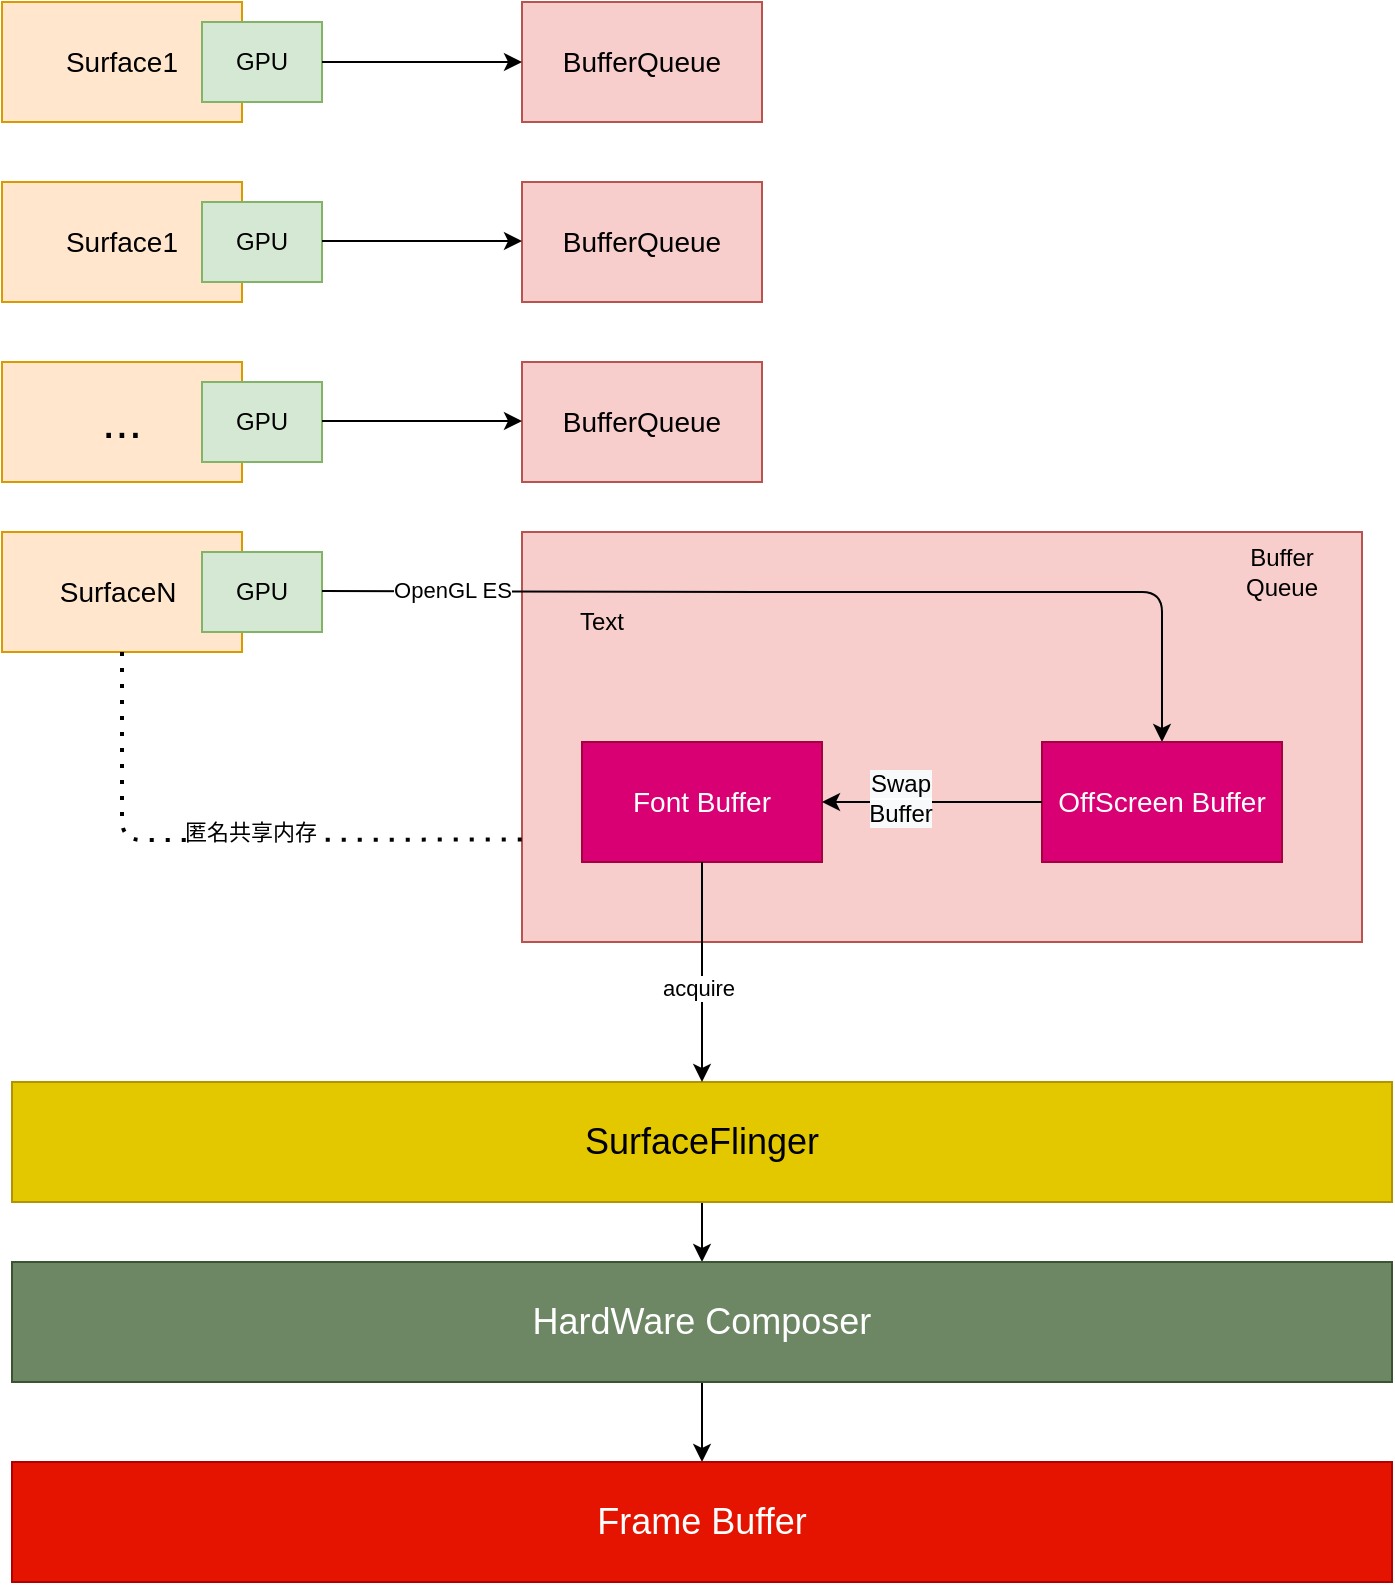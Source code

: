<mxfile version="14.8.4" type="github">
  <diagram id="eoUAy3H3YS8sCVk5hl4_" name="第 1 页">
    <mxGraphModel dx="2000" dy="1162" grid="1" gridSize="10" guides="1" tooltips="1" connect="1" arrows="1" fold="1" page="1" pageScale="1" pageWidth="827" pageHeight="1169" math="0" shadow="0">
      <root>
        <mxCell id="0" />
        <mxCell id="1" parent="0" />
        <mxCell id="vCIHvUeYEsXFyzLJUBQO-1" value="&lt;font style=&quot;font-size: 14px&quot;&gt;Surface1&lt;/font&gt;" style="rounded=0;whiteSpace=wrap;html=1;fillColor=#ffe6cc;strokeColor=#d79b00;" vertex="1" parent="1">
          <mxGeometry x="110" y="260" width="120" height="60" as="geometry" />
        </mxCell>
        <mxCell id="vCIHvUeYEsXFyzLJUBQO-2" value="&lt;font style=&quot;font-size: 14px&quot;&gt;Surface1&lt;/font&gt;" style="rounded=0;whiteSpace=wrap;html=1;fillColor=#ffe6cc;strokeColor=#d79b00;" vertex="1" parent="1">
          <mxGeometry x="110" y="350" width="120" height="60" as="geometry" />
        </mxCell>
        <mxCell id="vCIHvUeYEsXFyzLJUBQO-3" value="&lt;font style=&quot;font-size: 24px&quot;&gt;...&lt;/font&gt;" style="rounded=0;whiteSpace=wrap;html=1;fillColor=#ffe6cc;strokeColor=#d79b00;" vertex="1" parent="1">
          <mxGeometry x="110" y="440" width="120" height="60" as="geometry" />
        </mxCell>
        <mxCell id="vCIHvUeYEsXFyzLJUBQO-4" value="&lt;font style=&quot;font-size: 14px&quot;&gt;SurfaceN&lt;span style=&quot;white-space: pre&quot;&gt;	&lt;/span&gt;&lt;/font&gt;" style="rounded=0;whiteSpace=wrap;html=1;fillColor=#ffe6cc;strokeColor=#d79b00;" vertex="1" parent="1">
          <mxGeometry x="110" y="525" width="120" height="60" as="geometry" />
        </mxCell>
        <mxCell id="vCIHvUeYEsXFyzLJUBQO-5" value="GPU" style="rounded=0;whiteSpace=wrap;html=1;fillColor=#d5e8d4;strokeColor=#82b366;" vertex="1" parent="1">
          <mxGeometry x="210" y="270" width="60" height="40" as="geometry" />
        </mxCell>
        <mxCell id="vCIHvUeYEsXFyzLJUBQO-6" value="GPU" style="rounded=0;whiteSpace=wrap;html=1;fillColor=#d5e8d4;strokeColor=#82b366;" vertex="1" parent="1">
          <mxGeometry x="210" y="360" width="60" height="40" as="geometry" />
        </mxCell>
        <mxCell id="vCIHvUeYEsXFyzLJUBQO-7" value="GPU" style="rounded=0;whiteSpace=wrap;html=1;fillColor=#d5e8d4;strokeColor=#82b366;" vertex="1" parent="1">
          <mxGeometry x="210" y="450" width="60" height="40" as="geometry" />
        </mxCell>
        <mxCell id="vCIHvUeYEsXFyzLJUBQO-8" value="GPU" style="rounded=0;whiteSpace=wrap;html=1;fillColor=#d5e8d4;strokeColor=#82b366;" vertex="1" parent="1">
          <mxGeometry x="210" y="535" width="60" height="40" as="geometry" />
        </mxCell>
        <mxCell id="vCIHvUeYEsXFyzLJUBQO-9" value="&lt;font style=&quot;font-size: 14px&quot;&gt;BufferQueue&lt;/font&gt;" style="rounded=0;whiteSpace=wrap;html=1;fillColor=#f8cecc;strokeColor=#b85450;" vertex="1" parent="1">
          <mxGeometry x="370" y="260" width="120" height="60" as="geometry" />
        </mxCell>
        <mxCell id="vCIHvUeYEsXFyzLJUBQO-10" value="" style="rounded=0;whiteSpace=wrap;html=1;fillColor=#f8cecc;strokeColor=#b85450;" vertex="1" parent="1">
          <mxGeometry x="370" y="525" width="420" height="205" as="geometry" />
        </mxCell>
        <mxCell id="vCIHvUeYEsXFyzLJUBQO-11" value="&lt;font style=&quot;font-size: 14px&quot;&gt;BufferQueue&lt;/font&gt;" style="rounded=0;whiteSpace=wrap;html=1;fillColor=#f8cecc;strokeColor=#b85450;" vertex="1" parent="1">
          <mxGeometry x="370" y="440" width="120" height="60" as="geometry" />
        </mxCell>
        <mxCell id="vCIHvUeYEsXFyzLJUBQO-12" value="&lt;font style=&quot;font-size: 14px&quot;&gt;BufferQueue&lt;/font&gt;" style="rounded=0;whiteSpace=wrap;html=1;fillColor=#f8cecc;strokeColor=#b85450;" vertex="1" parent="1">
          <mxGeometry x="370" y="350" width="120" height="60" as="geometry" />
        </mxCell>
        <mxCell id="vCIHvUeYEsXFyzLJUBQO-13" value="" style="endArrow=classic;html=1;exitX=1;exitY=0.5;exitDx=0;exitDy=0;entryX=0;entryY=0.5;entryDx=0;entryDy=0;" edge="1" parent="1" source="vCIHvUeYEsXFyzLJUBQO-5" target="vCIHvUeYEsXFyzLJUBQO-9">
          <mxGeometry width="50" height="50" relative="1" as="geometry">
            <mxPoint x="390" y="600" as="sourcePoint" />
            <mxPoint x="440" y="550" as="targetPoint" />
          </mxGeometry>
        </mxCell>
        <mxCell id="vCIHvUeYEsXFyzLJUBQO-14" value="" style="endArrow=classic;html=1;exitX=1;exitY=0.5;exitDx=0;exitDy=0;entryX=0;entryY=0.5;entryDx=0;entryDy=0;" edge="1" parent="1">
          <mxGeometry width="50" height="50" relative="1" as="geometry">
            <mxPoint x="270" y="379.5" as="sourcePoint" />
            <mxPoint x="370" y="379.5" as="targetPoint" />
          </mxGeometry>
        </mxCell>
        <mxCell id="vCIHvUeYEsXFyzLJUBQO-15" value="" style="endArrow=classic;html=1;exitX=1;exitY=0.5;exitDx=0;exitDy=0;entryX=0;entryY=0.5;entryDx=0;entryDy=0;" edge="1" parent="1">
          <mxGeometry width="50" height="50" relative="1" as="geometry">
            <mxPoint x="270" y="469.5" as="sourcePoint" />
            <mxPoint x="370" y="469.5" as="targetPoint" />
          </mxGeometry>
        </mxCell>
        <mxCell id="vCIHvUeYEsXFyzLJUBQO-16" value="" style="endArrow=classic;html=1;exitX=1;exitY=0.5;exitDx=0;exitDy=0;entryX=0.5;entryY=0;entryDx=0;entryDy=0;" edge="1" parent="1" target="vCIHvUeYEsXFyzLJUBQO-18">
          <mxGeometry width="50" height="50" relative="1" as="geometry">
            <mxPoint x="270" y="554.5" as="sourcePoint" />
            <mxPoint x="370" y="554.5" as="targetPoint" />
            <Array as="points">
              <mxPoint x="500" y="555" />
              <mxPoint x="690" y="555" />
            </Array>
          </mxGeometry>
        </mxCell>
        <mxCell id="vCIHvUeYEsXFyzLJUBQO-21" value="OpenGL ES" style="edgeLabel;html=1;align=center;verticalAlign=middle;resizable=0;points=[];" vertex="1" connectable="0" parent="vCIHvUeYEsXFyzLJUBQO-16">
          <mxGeometry x="-0.737" y="1" relative="1" as="geometry">
            <mxPoint as="offset" />
          </mxGeometry>
        </mxCell>
        <mxCell id="vCIHvUeYEsXFyzLJUBQO-17" value="&lt;font style=&quot;font-size: 14px&quot;&gt;Font Buffer&lt;/font&gt;" style="rounded=0;whiteSpace=wrap;html=1;fillColor=#d80073;strokeColor=#A50040;fontColor=#ffffff;" vertex="1" parent="1">
          <mxGeometry x="400" y="630" width="120" height="60" as="geometry" />
        </mxCell>
        <mxCell id="vCIHvUeYEsXFyzLJUBQO-18" value="&lt;font style=&quot;font-size: 14px&quot;&gt;OffScreen Buffer&lt;/font&gt;" style="rounded=0;whiteSpace=wrap;html=1;fillColor=#d80073;strokeColor=#A50040;fontColor=#ffffff;" vertex="1" parent="1">
          <mxGeometry x="630" y="630" width="120" height="60" as="geometry" />
        </mxCell>
        <mxCell id="vCIHvUeYEsXFyzLJUBQO-19" value="" style="endArrow=classic;html=1;exitX=0;exitY=0.5;exitDx=0;exitDy=0;entryX=1;entryY=0.5;entryDx=0;entryDy=0;" edge="1" parent="1" source="vCIHvUeYEsXFyzLJUBQO-18" target="vCIHvUeYEsXFyzLJUBQO-17">
          <mxGeometry width="50" height="50" relative="1" as="geometry">
            <mxPoint x="390" y="600" as="sourcePoint" />
            <mxPoint x="440" y="550" as="targetPoint" />
          </mxGeometry>
        </mxCell>
        <mxCell id="vCIHvUeYEsXFyzLJUBQO-22" value="&lt;span style=&quot;font-size: 12px ; background-color: rgb(248 , 249 , 250)&quot;&gt;Swap&lt;/span&gt;&lt;br style=&quot;font-size: 12px ; background-color: rgb(248 , 249 , 250)&quot;&gt;&lt;span style=&quot;font-size: 12px ; background-color: rgb(248 , 249 , 250)&quot;&gt;Buffer&lt;/span&gt;" style="edgeLabel;html=1;align=center;verticalAlign=middle;resizable=0;points=[];" vertex="1" connectable="0" parent="vCIHvUeYEsXFyzLJUBQO-19">
          <mxGeometry x="0.291" y="-2" relative="1" as="geometry">
            <mxPoint as="offset" />
          </mxGeometry>
        </mxCell>
        <mxCell id="vCIHvUeYEsXFyzLJUBQO-23" value="Text" style="text;html=1;strokeColor=none;fillColor=none;align=center;verticalAlign=middle;whiteSpace=wrap;rounded=0;" vertex="1" parent="1">
          <mxGeometry x="390" y="560" width="40" height="20" as="geometry" />
        </mxCell>
        <mxCell id="vCIHvUeYEsXFyzLJUBQO-24" value="Buffer Queue" style="text;html=1;strokeColor=none;fillColor=none;align=center;verticalAlign=middle;whiteSpace=wrap;rounded=0;" vertex="1" parent="1">
          <mxGeometry x="730" y="535" width="40" height="20" as="geometry" />
        </mxCell>
        <mxCell id="vCIHvUeYEsXFyzLJUBQO-25" value="" style="endArrow=none;dashed=1;html=1;dashPattern=1 3;strokeWidth=2;exitX=0.5;exitY=1;exitDx=0;exitDy=0;entryX=0;entryY=0.75;entryDx=0;entryDy=0;" edge="1" parent="1" source="vCIHvUeYEsXFyzLJUBQO-4" target="vCIHvUeYEsXFyzLJUBQO-10">
          <mxGeometry width="50" height="50" relative="1" as="geometry">
            <mxPoint x="170" y="590" as="sourcePoint" />
            <mxPoint x="440" y="540" as="targetPoint" />
            <Array as="points">
              <mxPoint x="170" y="679" />
            </Array>
          </mxGeometry>
        </mxCell>
        <mxCell id="vCIHvUeYEsXFyzLJUBQO-26" value="匿名共享内存" style="edgeLabel;html=1;align=center;verticalAlign=middle;resizable=0;points=[];" vertex="1" connectable="0" parent="vCIHvUeYEsXFyzLJUBQO-25">
          <mxGeometry x="0.075" y="4" relative="1" as="geometry">
            <mxPoint as="offset" />
          </mxGeometry>
        </mxCell>
        <mxCell id="vCIHvUeYEsXFyzLJUBQO-32" value="" style="edgeStyle=orthogonalEdgeStyle;rounded=0;orthogonalLoop=1;jettySize=auto;html=1;" edge="1" parent="1" source="vCIHvUeYEsXFyzLJUBQO-27" target="vCIHvUeYEsXFyzLJUBQO-30">
          <mxGeometry relative="1" as="geometry" />
        </mxCell>
        <mxCell id="vCIHvUeYEsXFyzLJUBQO-27" value="&lt;font style=&quot;font-size: 18px&quot;&gt;SurfaceFlinger&lt;/font&gt;" style="rounded=0;whiteSpace=wrap;html=1;fillColor=#e3c800;strokeColor=#B09500;fontColor=#000000;" vertex="1" parent="1">
          <mxGeometry x="115" y="800" width="690" height="60" as="geometry" />
        </mxCell>
        <mxCell id="vCIHvUeYEsXFyzLJUBQO-28" value="" style="endArrow=classic;html=1;exitX=0.5;exitY=1;exitDx=0;exitDy=0;" edge="1" parent="1" source="vCIHvUeYEsXFyzLJUBQO-17" target="vCIHvUeYEsXFyzLJUBQO-27">
          <mxGeometry width="50" height="50" relative="1" as="geometry">
            <mxPoint x="390" y="590" as="sourcePoint" />
            <mxPoint x="440" y="540" as="targetPoint" />
            <Array as="points">
              <mxPoint x="460" y="740" />
            </Array>
          </mxGeometry>
        </mxCell>
        <mxCell id="vCIHvUeYEsXFyzLJUBQO-29" value="acquire" style="edgeLabel;html=1;align=center;verticalAlign=middle;resizable=0;points=[];" vertex="1" connectable="0" parent="vCIHvUeYEsXFyzLJUBQO-28">
          <mxGeometry x="0.145" y="-2" relative="1" as="geometry">
            <mxPoint as="offset" />
          </mxGeometry>
        </mxCell>
        <mxCell id="vCIHvUeYEsXFyzLJUBQO-33" value="" style="edgeStyle=orthogonalEdgeStyle;rounded=0;orthogonalLoop=1;jettySize=auto;html=1;" edge="1" parent="1" source="vCIHvUeYEsXFyzLJUBQO-30" target="vCIHvUeYEsXFyzLJUBQO-31">
          <mxGeometry relative="1" as="geometry" />
        </mxCell>
        <mxCell id="vCIHvUeYEsXFyzLJUBQO-30" value="&lt;font style=&quot;font-size: 18px&quot;&gt;HardWare Composer&lt;/font&gt;" style="rounded=0;whiteSpace=wrap;html=1;fillColor=#6d8764;strokeColor=#3A5431;fontColor=#ffffff;" vertex="1" parent="1">
          <mxGeometry x="115" y="890" width="690" height="60" as="geometry" />
        </mxCell>
        <mxCell id="vCIHvUeYEsXFyzLJUBQO-31" value="&lt;font style=&quot;font-size: 18px&quot;&gt;Frame Buffer&lt;/font&gt;" style="rounded=0;whiteSpace=wrap;html=1;fillColor=#e51400;strokeColor=#B20000;fontColor=#ffffff;" vertex="1" parent="1">
          <mxGeometry x="115" y="990" width="690" height="60" as="geometry" />
        </mxCell>
      </root>
    </mxGraphModel>
  </diagram>
</mxfile>
